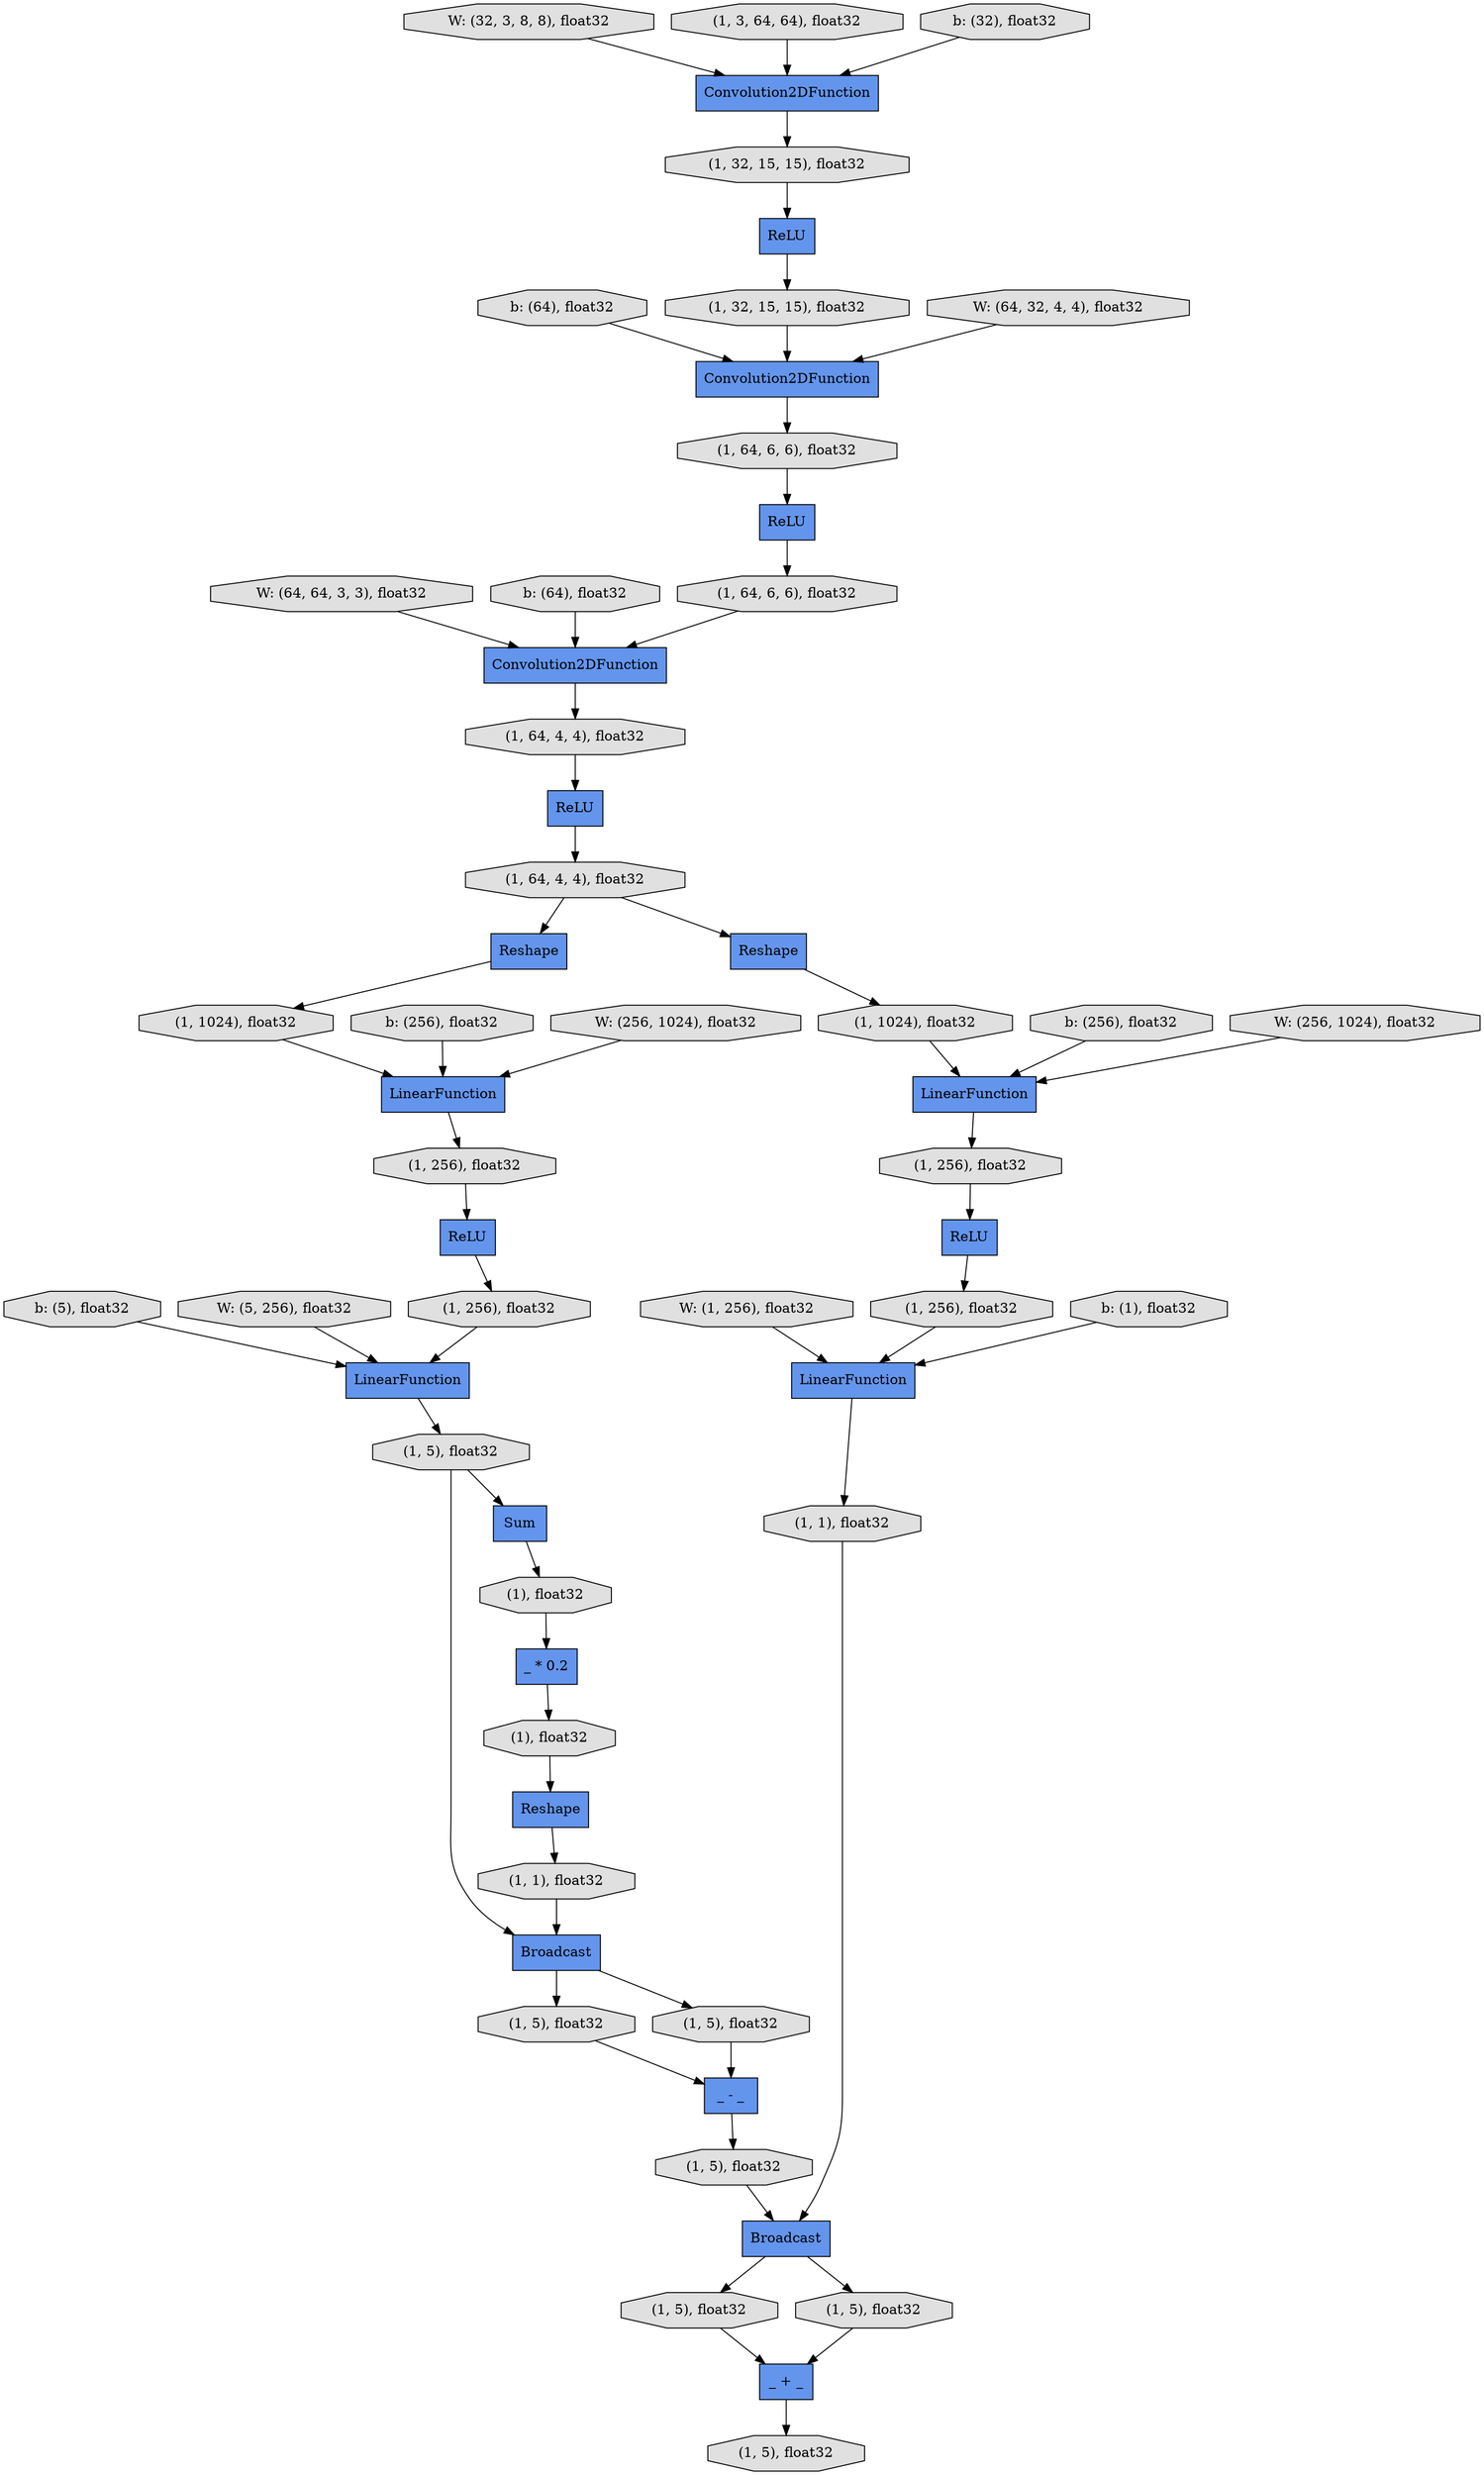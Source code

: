digraph graphname{rankdir=TB;1936882544584 [label="Sum",shape="record",fillcolor="#6495ED",style="filled"];1936882546760 [label="W: (1, 256), float32",shape="octagon",fillcolor="#E0E0E0",style="filled"];1936882589768 [label="(1, 1024), float32",shape="octagon",fillcolor="#E0E0E0",style="filled"];1936882370632 [label="(1, 32, 15, 15), float32",shape="octagon",fillcolor="#E0E0E0",style="filled"];1936882540744 [label="Broadcast",shape="record",fillcolor="#6495ED",style="filled"];1936882542792 [label="_ * 0.2",shape="record",fillcolor="#6495ED",style="filled"];1936882589896 [label="(1, 256), float32",shape="octagon",fillcolor="#E0E0E0",style="filled"];1936882548680 [label="b: (256), float32",shape="octagon",fillcolor="#E0E0E0",style="filled"];1936882540808 [label="LinearFunction",shape="record",fillcolor="#6495ED",style="filled"];1936882450696 [label="W: (32, 3, 8, 8), float32",shape="octagon",fillcolor="#E0E0E0",style="filled"];1936882540936 [label="(1, 5), float32",shape="octagon",fillcolor="#E0E0E0",style="filled"];1936882543048 [label="(1, 5), float32",shape="octagon",fillcolor="#E0E0E0",style="filled"];1936882371016 [label="Convolution2DFunction",shape="record",fillcolor="#6495ED",style="filled"];1936882368968 [label="(1, 3, 64, 64), float32",shape="octagon",fillcolor="#E0E0E0",style="filled"];1936882541064 [label="(1, 5), float32",shape="octagon",fillcolor="#E0E0E0",style="filled"];1936882543112 [label="Reshape",shape="record",fillcolor="#6495ED",style="filled"];1936882592328 [label="(1, 5), float32",shape="octagon",fillcolor="#E0E0E0",style="filled"];1936882590280 [label="(1, 256), float32",shape="octagon",fillcolor="#E0E0E0",style="filled"];1936882547272 [label="b: (5), float32",shape="octagon",fillcolor="#E0E0E0",style="filled"];1936882543240 [label="(1, 64, 6, 6), float32",shape="octagon",fillcolor="#E0E0E0",style="filled"];1936882383496 [label="b: (64), float32",shape="octagon",fillcolor="#E0E0E0",style="filled"];1936882541256 [label="_ - _",shape="record",fillcolor="#6495ED",style="filled"];1936882371272 [label="(1, 32, 15, 15), float32",shape="octagon",fillcolor="#E0E0E0",style="filled"];1936882543368 [label="(1, 64, 4, 4), float32",shape="octagon",fillcolor="#E0E0E0",style="filled"];1936882370504 [label="ReLU",shape="record",fillcolor="#6495ED",style="filled"];1936882383624 [label="b: (32), float32",shape="octagon",fillcolor="#E0E0E0",style="filled"];1936882541384 [label="(1, 1), float32",shape="octagon",fillcolor="#E0E0E0",style="filled"];1936882543432 [label="LinearFunction",shape="record",fillcolor="#6495ED",style="filled"];1936882592648 [label="(1, 5), float32",shape="octagon",fillcolor="#E0E0E0",style="filled"];1936882545608 [label="W: (256, 1024), float32",shape="octagon",fillcolor="#E0E0E0",style="filled"];1936882543624 [label="(1), float32",shape="octagon",fillcolor="#E0E0E0",style="filled"];1936882541576 [label="(1, 64, 4, 4), float32",shape="octagon",fillcolor="#E0E0E0",style="filled"];1936882383944 [label="W: (64, 64, 3, 3), float32",shape="octagon",fillcolor="#E0E0E0",style="filled"];1936882381896 [label="b: (64), float32",shape="octagon",fillcolor="#E0E0E0",style="filled"];1936882547848 [label="W: (256, 1024), float32",shape="octagon",fillcolor="#E0E0E0",style="filled"];1936882590920 [label="Broadcast",shape="record",fillcolor="#6495ED",style="filled"];1936882547912 [label="LinearFunction",shape="record",fillcolor="#6495ED",style="filled"];1936882541768 [label="(1, 256), float32",shape="octagon",fillcolor="#E0E0E0",style="filled"];1936882543880 [label="(1, 256), float32",shape="octagon",fillcolor="#E0E0E0",style="filled"];1936882590984 [label="LinearFunction",shape="record",fillcolor="#6495ED",style="filled"];1936882548040 [label="_ + _",shape="record",fillcolor="#6495ED",style="filled"];1936882545992 [label="W: (5, 256), float32",shape="octagon",fillcolor="#E0E0E0",style="filled"];1936882541896 [label="Reshape",shape="record",fillcolor="#6495ED",style="filled"];1936882591112 [label="ReLU",shape="record",fillcolor="#6495ED",style="filled"];1936882372040 [label="ReLU",shape="record",fillcolor="#6495ED",style="filled"];1936882542152 [label="(1), float32",shape="octagon",fillcolor="#E0E0E0",style="filled"];1936882372168 [label="Convolution2DFunction",shape="record",fillcolor="#6495ED",style="filled"];1936882542216 [label="(1, 5), float32",shape="octagon",fillcolor="#E0E0E0",style="filled"];1936882544264 [label="(1, 1024), float32",shape="octagon",fillcolor="#E0E0E0",style="filled"];1936882546312 [label="b: (256), float32",shape="octagon",fillcolor="#E0E0E0",style="filled"];1936882548360 [label="Convolution2DFunction",shape="record",fillcolor="#6495ED",style="filled"];1936882591432 [label="(1, 5), float32",shape="octagon",fillcolor="#E0E0E0",style="filled"];1936882544328 [label="Reshape",shape="record",fillcolor="#6495ED",style="filled"];1936882542280 [label="ReLU",shape="record",fillcolor="#6495ED",style="filled"];1936882544392 [label="ReLU",shape="record",fillcolor="#6495ED",style="filled"];1936882544520 [label="(1, 64, 6, 6), float32",shape="octagon",fillcolor="#E0E0E0",style="filled"];1936882382664 [label="W: (64, 32, 4, 4), float32",shape="octagon",fillcolor="#E0E0E0",style="filled"];1936882548616 [label="b: (1), float32",shape="octagon",fillcolor="#E0E0E0",style="filled"];1936882593736 [label="(1, 1), float32",shape="octagon",fillcolor="#E0E0E0",style="filled"];1936882383944 -> 1936882371016;1936882381896 -> 1936882371016;1936882370632 -> 1936882372040;1936882372168 -> 1936882543240;1936882541768 -> 1936882547912;1936882450696 -> 1936882548360;1936882590920 -> 1936882592648;1936882589768 -> 1936882590984;1936882545608 -> 1936882543432;1936882543368 -> 1936882543112;1936882541064 -> 1936882544584;1936882590984 -> 1936882589896;1936882370504 -> 1936882544520;1936882545992 -> 1936882547912;1936882542216 -> 1936882541256;1936882542792 -> 1936882543624;1936882544520 -> 1936882371016;1936882540744 -> 1936882540936;1936882543624 -> 1936882544328;1936882540808 -> 1936882593736;1936882591112 -> 1936882590280;1936882541576 -> 1936882542280;1936882371272 -> 1936882372168;1936882368968 -> 1936882548360;1936882541896 -> 1936882544264;1936882371016 -> 1936882541576;1936882592328 -> 1936882548040;1936882593736 -> 1936882590920;1936882547848 -> 1936882590984;1936882382664 -> 1936882372168;1936882592648 -> 1936882548040;1936882383496 -> 1936882372168;1936882372040 -> 1936882371272;1936882548040 -> 1936882591432;1936882541384 -> 1936882540744;1936882544584 -> 1936882542152;1936882547912 -> 1936882541064;1936882548616 -> 1936882540808;1936882546760 -> 1936882540808;1936882590920 -> 1936882592328;1936882540936 -> 1936882541256;1936882543112 -> 1936882589768;1936882543368 -> 1936882541896;1936882542280 -> 1936882543368;1936882543048 -> 1936882590920;1936882541256 -> 1936882543048;1936882543240 -> 1936882370504;1936882540744 -> 1936882542216;1936882543432 -> 1936882543880;1936882548360 -> 1936882370632;1936882544328 -> 1936882541384;1936882543880 -> 1936882544392;1936882548680 -> 1936882590984;1936882383624 -> 1936882548360;1936882541064 -> 1936882540744;1936882590280 -> 1936882540808;1936882589896 -> 1936882591112;1936882544264 -> 1936882543432;1936882542152 -> 1936882542792;1936882547272 -> 1936882547912;1936882546312 -> 1936882543432;1936882544392 -> 1936882541768;}